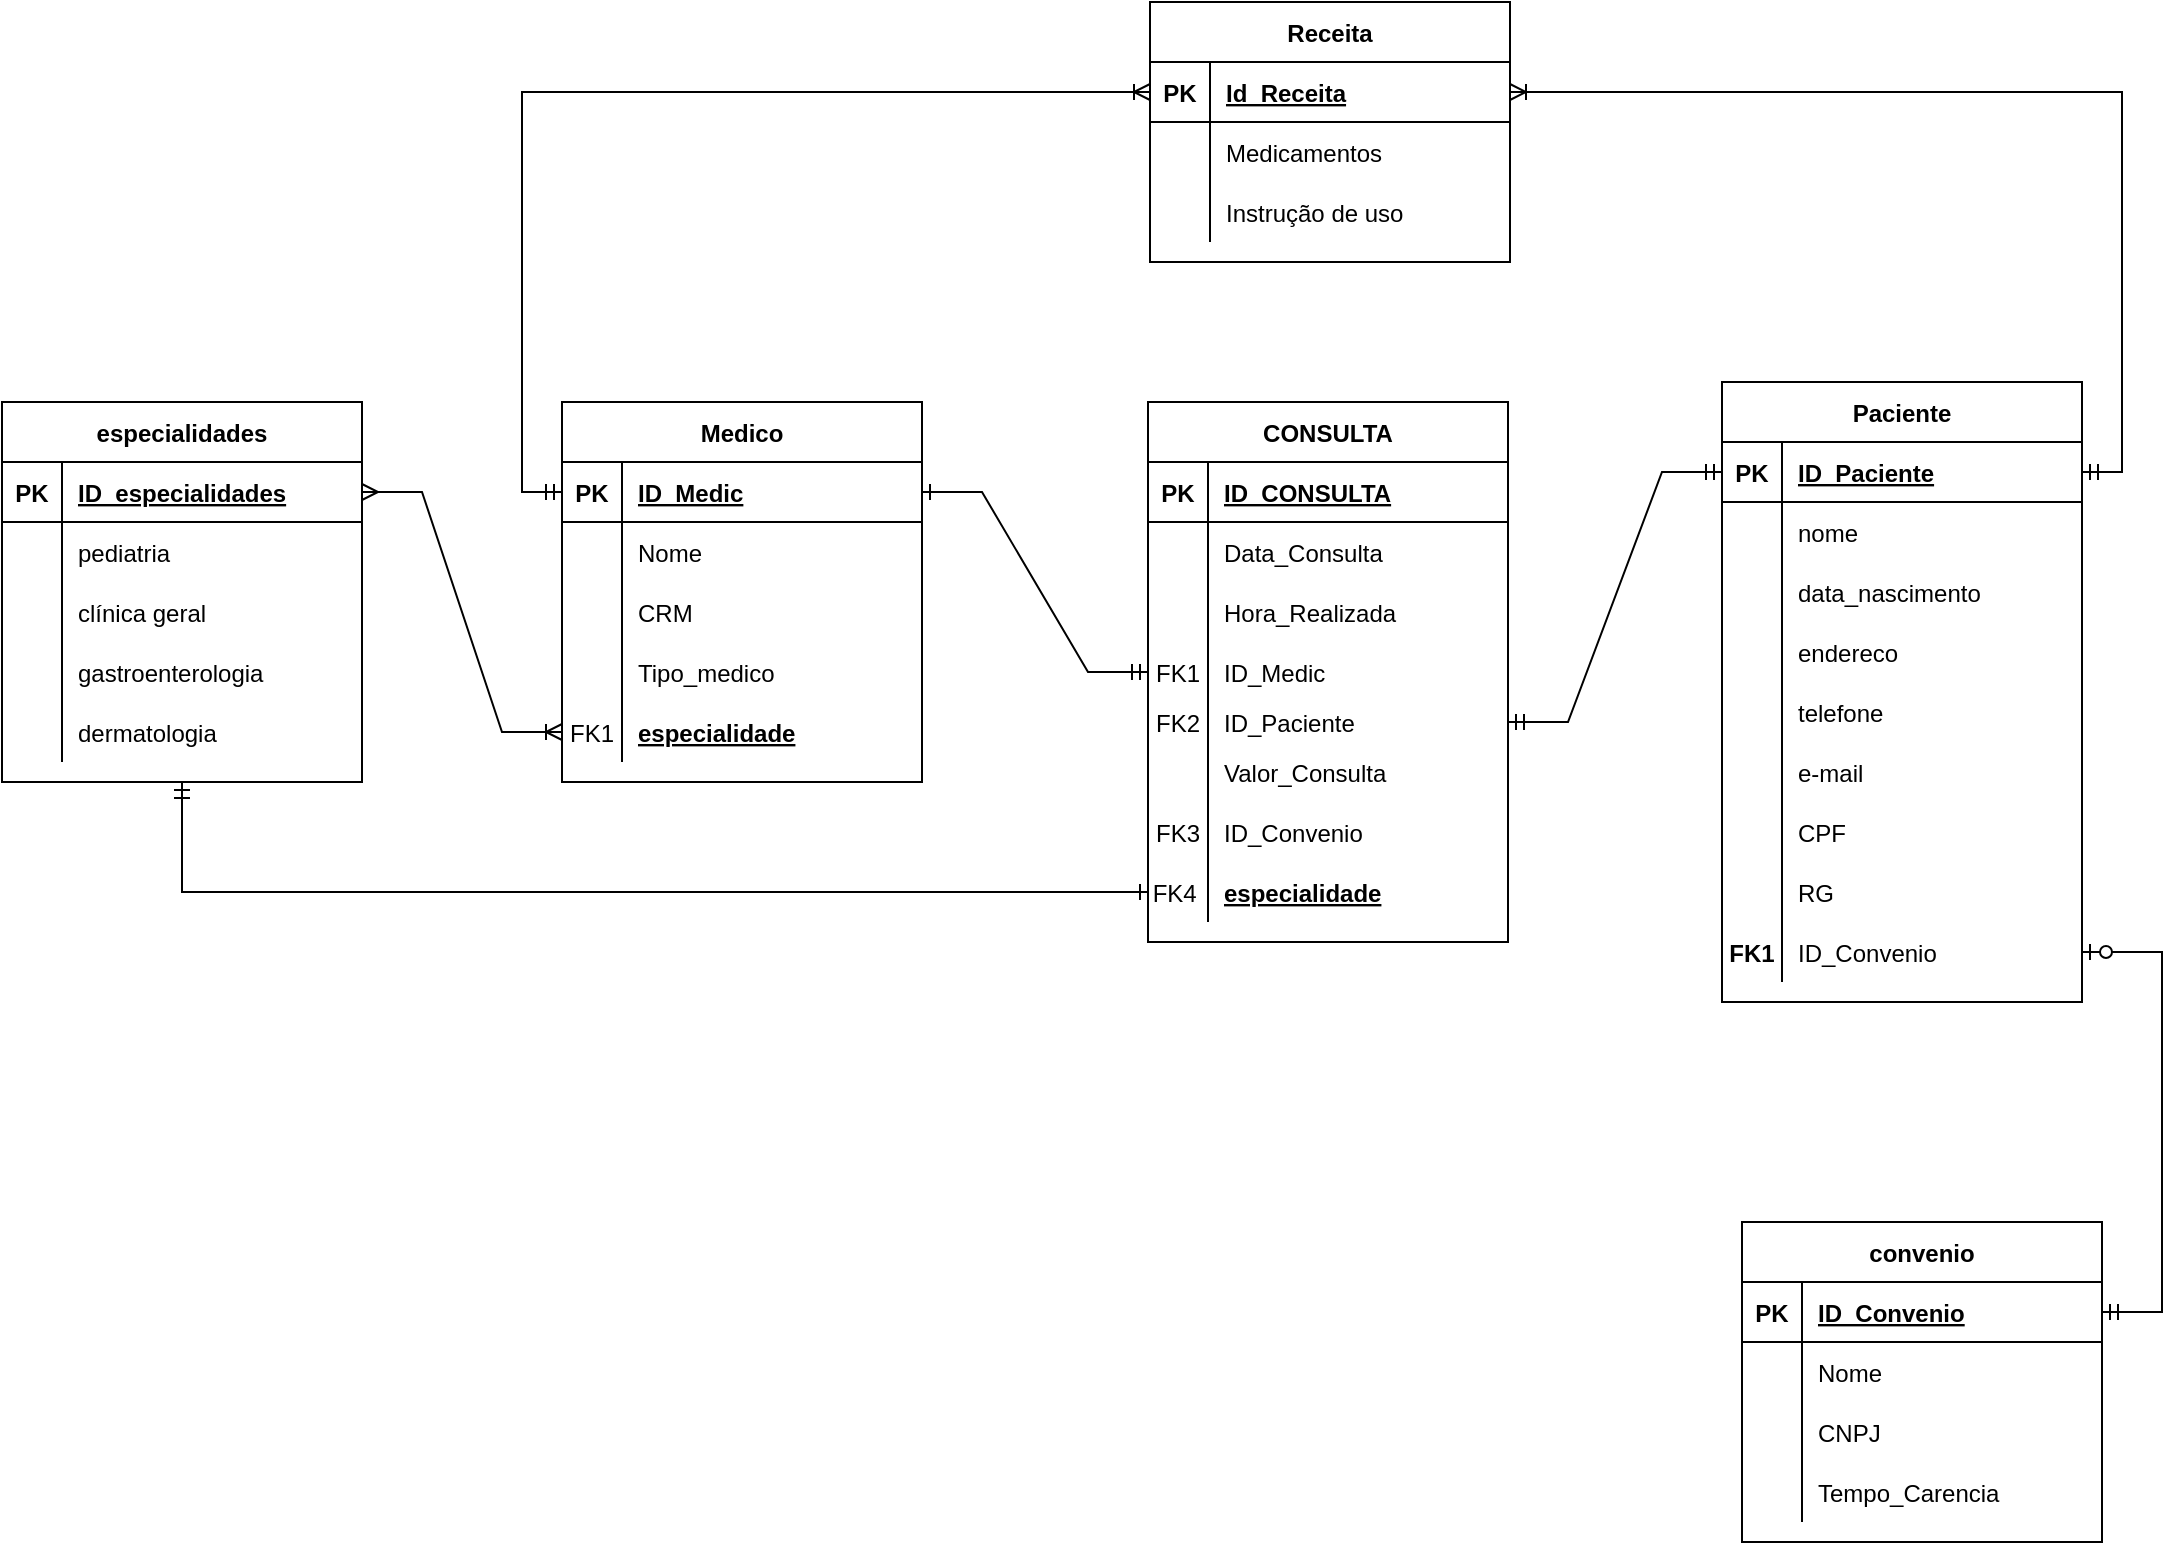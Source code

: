 <mxfile version="20.5.1" type="github">
  <diagram id="mUYQlZZNMvP-NMZtxg8_" name="Página-1">
    <mxGraphModel dx="2401" dy="2046" grid="1" gridSize="10" guides="1" tooltips="1" connect="1" arrows="1" fold="1" page="1" pageScale="1" pageWidth="827" pageHeight="1169" math="0" shadow="0">
      <root>
        <mxCell id="0" />
        <mxCell id="1" parent="0" />
        <mxCell id="eb4jmLnmEzN_KnKhr4RH-14" value="CONSULTA" style="shape=table;startSize=30;container=1;collapsible=1;childLayout=tableLayout;fixedRows=1;rowLines=0;fontStyle=1;align=center;resizeLast=1;fontColor=#000000;" parent="1" vertex="1">
          <mxGeometry x="323" y="-120" width="180" height="270" as="geometry" />
        </mxCell>
        <mxCell id="eb4jmLnmEzN_KnKhr4RH-15" value="" style="shape=tableRow;horizontal=0;startSize=0;swimlaneHead=0;swimlaneBody=0;fillColor=none;collapsible=0;dropTarget=0;points=[[0,0.5],[1,0.5]];portConstraint=eastwest;top=0;left=0;right=0;bottom=1;" parent="eb4jmLnmEzN_KnKhr4RH-14" vertex="1">
          <mxGeometry y="30" width="180" height="30" as="geometry" />
        </mxCell>
        <mxCell id="eb4jmLnmEzN_KnKhr4RH-16" value="PK" style="shape=partialRectangle;connectable=0;fillColor=none;top=0;left=0;bottom=0;right=0;fontStyle=1;overflow=hidden;" parent="eb4jmLnmEzN_KnKhr4RH-15" vertex="1">
          <mxGeometry width="30" height="30" as="geometry">
            <mxRectangle width="30" height="30" as="alternateBounds" />
          </mxGeometry>
        </mxCell>
        <mxCell id="eb4jmLnmEzN_KnKhr4RH-17" value="ID_CONSULTA" style="shape=partialRectangle;connectable=0;fillColor=none;top=0;left=0;bottom=0;right=0;align=left;spacingLeft=6;fontStyle=5;overflow=hidden;" parent="eb4jmLnmEzN_KnKhr4RH-15" vertex="1">
          <mxGeometry x="30" width="150" height="30" as="geometry">
            <mxRectangle width="150" height="30" as="alternateBounds" />
          </mxGeometry>
        </mxCell>
        <mxCell id="eb4jmLnmEzN_KnKhr4RH-18" value="" style="shape=tableRow;horizontal=0;startSize=0;swimlaneHead=0;swimlaneBody=0;fillColor=none;collapsible=0;dropTarget=0;points=[[0,0.5],[1,0.5]];portConstraint=eastwest;top=0;left=0;right=0;bottom=0;" parent="eb4jmLnmEzN_KnKhr4RH-14" vertex="1">
          <mxGeometry y="60" width="180" height="30" as="geometry" />
        </mxCell>
        <mxCell id="eb4jmLnmEzN_KnKhr4RH-19" value="" style="shape=partialRectangle;connectable=0;fillColor=none;top=0;left=0;bottom=0;right=0;editable=1;overflow=hidden;" parent="eb4jmLnmEzN_KnKhr4RH-18" vertex="1">
          <mxGeometry width="30" height="30" as="geometry">
            <mxRectangle width="30" height="30" as="alternateBounds" />
          </mxGeometry>
        </mxCell>
        <mxCell id="eb4jmLnmEzN_KnKhr4RH-20" value="Data_Consulta" style="shape=partialRectangle;connectable=0;fillColor=none;top=0;left=0;bottom=0;right=0;align=left;spacingLeft=6;overflow=hidden;" parent="eb4jmLnmEzN_KnKhr4RH-18" vertex="1">
          <mxGeometry x="30" width="150" height="30" as="geometry">
            <mxRectangle width="150" height="30" as="alternateBounds" />
          </mxGeometry>
        </mxCell>
        <mxCell id="eb4jmLnmEzN_KnKhr4RH-21" value="" style="shape=tableRow;horizontal=0;startSize=0;swimlaneHead=0;swimlaneBody=0;fillColor=none;collapsible=0;dropTarget=0;points=[[0,0.5],[1,0.5]];portConstraint=eastwest;top=0;left=0;right=0;bottom=0;" parent="eb4jmLnmEzN_KnKhr4RH-14" vertex="1">
          <mxGeometry y="90" width="180" height="30" as="geometry" />
        </mxCell>
        <mxCell id="eb4jmLnmEzN_KnKhr4RH-22" value="" style="shape=partialRectangle;connectable=0;fillColor=none;top=0;left=0;bottom=0;right=0;editable=1;overflow=hidden;" parent="eb4jmLnmEzN_KnKhr4RH-21" vertex="1">
          <mxGeometry width="30" height="30" as="geometry">
            <mxRectangle width="30" height="30" as="alternateBounds" />
          </mxGeometry>
        </mxCell>
        <mxCell id="eb4jmLnmEzN_KnKhr4RH-23" value="Hora_Realizada" style="shape=partialRectangle;connectable=0;fillColor=none;top=0;left=0;bottom=0;right=0;align=left;spacingLeft=6;overflow=hidden;" parent="eb4jmLnmEzN_KnKhr4RH-21" vertex="1">
          <mxGeometry x="30" width="150" height="30" as="geometry">
            <mxRectangle width="150" height="30" as="alternateBounds" />
          </mxGeometry>
        </mxCell>
        <mxCell id="eb4jmLnmEzN_KnKhr4RH-24" value="" style="shape=tableRow;horizontal=0;startSize=0;swimlaneHead=0;swimlaneBody=0;fillColor=none;collapsible=0;dropTarget=0;points=[[0,0.5],[1,0.5]];portConstraint=eastwest;top=0;left=0;right=0;bottom=0;" parent="eb4jmLnmEzN_KnKhr4RH-14" vertex="1">
          <mxGeometry y="120" width="180" height="30" as="geometry" />
        </mxCell>
        <mxCell id="eb4jmLnmEzN_KnKhr4RH-25" value="FK1" style="shape=partialRectangle;connectable=0;fillColor=none;top=0;left=0;bottom=0;right=0;editable=1;overflow=hidden;" parent="eb4jmLnmEzN_KnKhr4RH-24" vertex="1">
          <mxGeometry width="30" height="30" as="geometry">
            <mxRectangle width="30" height="30" as="alternateBounds" />
          </mxGeometry>
        </mxCell>
        <mxCell id="eb4jmLnmEzN_KnKhr4RH-26" value="ID_Medic" style="shape=partialRectangle;connectable=0;fillColor=none;top=0;left=0;bottom=0;right=0;align=left;spacingLeft=6;overflow=hidden;" parent="eb4jmLnmEzN_KnKhr4RH-24" vertex="1">
          <mxGeometry x="30" width="150" height="30" as="geometry">
            <mxRectangle width="150" height="30" as="alternateBounds" />
          </mxGeometry>
        </mxCell>
        <mxCell id="eb4jmLnmEzN_KnKhr4RH-28" value="" style="shape=tableRow;horizontal=0;startSize=0;swimlaneHead=0;swimlaneBody=0;fillColor=none;collapsible=0;dropTarget=0;points=[[0,0.5],[1,0.5]];portConstraint=eastwest;top=0;left=0;right=0;bottom=0;fontColor=#000000;" parent="eb4jmLnmEzN_KnKhr4RH-14" vertex="1">
          <mxGeometry y="150" width="180" height="20" as="geometry" />
        </mxCell>
        <mxCell id="eb4jmLnmEzN_KnKhr4RH-29" value="FK2" style="shape=partialRectangle;connectable=0;fillColor=none;top=0;left=0;bottom=0;right=0;editable=1;overflow=hidden;fontColor=#000000;" parent="eb4jmLnmEzN_KnKhr4RH-28" vertex="1">
          <mxGeometry width="30" height="20" as="geometry">
            <mxRectangle width="30" height="20" as="alternateBounds" />
          </mxGeometry>
        </mxCell>
        <mxCell id="eb4jmLnmEzN_KnKhr4RH-30" value="ID_Paciente" style="shape=partialRectangle;connectable=0;fillColor=none;top=0;left=0;bottom=0;right=0;align=left;spacingLeft=6;overflow=hidden;fontColor=#000000;" parent="eb4jmLnmEzN_KnKhr4RH-28" vertex="1">
          <mxGeometry x="30" width="150" height="20" as="geometry">
            <mxRectangle width="150" height="20" as="alternateBounds" />
          </mxGeometry>
        </mxCell>
        <mxCell id="eb4jmLnmEzN_KnKhr4RH-32" value="" style="shape=tableRow;horizontal=0;startSize=0;swimlaneHead=0;swimlaneBody=0;fillColor=none;collapsible=0;dropTarget=0;points=[[0,0.5],[1,0.5]];portConstraint=eastwest;top=0;left=0;right=0;bottom=0;fontColor=#000000;" parent="eb4jmLnmEzN_KnKhr4RH-14" vertex="1">
          <mxGeometry y="170" width="180" height="30" as="geometry" />
        </mxCell>
        <mxCell id="eb4jmLnmEzN_KnKhr4RH-33" value="" style="shape=partialRectangle;connectable=0;fillColor=none;top=0;left=0;bottom=0;right=0;editable=1;overflow=hidden;fontColor=#000000;" parent="eb4jmLnmEzN_KnKhr4RH-32" vertex="1">
          <mxGeometry width="30" height="30" as="geometry">
            <mxRectangle width="30" height="30" as="alternateBounds" />
          </mxGeometry>
        </mxCell>
        <mxCell id="eb4jmLnmEzN_KnKhr4RH-34" value="Valor_Consulta" style="shape=partialRectangle;connectable=0;fillColor=none;top=0;left=0;bottom=0;right=0;align=left;spacingLeft=6;overflow=hidden;fontColor=#000000;" parent="eb4jmLnmEzN_KnKhr4RH-32" vertex="1">
          <mxGeometry x="30" width="150" height="30" as="geometry">
            <mxRectangle width="150" height="30" as="alternateBounds" />
          </mxGeometry>
        </mxCell>
        <mxCell id="eb4jmLnmEzN_KnKhr4RH-36" value="" style="shape=tableRow;horizontal=0;startSize=0;swimlaneHead=0;swimlaneBody=0;fillColor=none;collapsible=0;dropTarget=0;points=[[0,0.5],[1,0.5]];portConstraint=eastwest;top=0;left=0;right=0;bottom=0;fontColor=#000000;" parent="eb4jmLnmEzN_KnKhr4RH-14" vertex="1">
          <mxGeometry y="200" width="180" height="30" as="geometry" />
        </mxCell>
        <mxCell id="eb4jmLnmEzN_KnKhr4RH-37" value="FK3" style="shape=partialRectangle;connectable=0;fillColor=none;top=0;left=0;bottom=0;right=0;editable=1;overflow=hidden;fontColor=#000000;" parent="eb4jmLnmEzN_KnKhr4RH-36" vertex="1">
          <mxGeometry width="30" height="30" as="geometry">
            <mxRectangle width="30" height="30" as="alternateBounds" />
          </mxGeometry>
        </mxCell>
        <mxCell id="eb4jmLnmEzN_KnKhr4RH-38" value="ID_Convenio" style="shape=partialRectangle;connectable=0;fillColor=none;top=0;left=0;bottom=0;right=0;align=left;spacingLeft=6;overflow=hidden;fontColor=#000000;" parent="eb4jmLnmEzN_KnKhr4RH-36" vertex="1">
          <mxGeometry x="30" width="150" height="30" as="geometry">
            <mxRectangle width="150" height="30" as="alternateBounds" />
          </mxGeometry>
        </mxCell>
        <mxCell id="eb4jmLnmEzN_KnKhr4RH-40" value="" style="shape=tableRow;horizontal=0;startSize=0;swimlaneHead=0;swimlaneBody=0;fillColor=none;collapsible=0;dropTarget=0;points=[[0,0.5],[1,0.5]];portConstraint=eastwest;top=0;left=0;right=0;bottom=0;fontColor=#000000;" parent="eb4jmLnmEzN_KnKhr4RH-14" vertex="1">
          <mxGeometry y="230" width="180" height="30" as="geometry" />
        </mxCell>
        <mxCell id="eb4jmLnmEzN_KnKhr4RH-41" value="FK4 " style="shape=partialRectangle;connectable=0;fillColor=none;top=0;left=0;bottom=0;right=0;editable=1;overflow=hidden;fontColor=#000000;" parent="eb4jmLnmEzN_KnKhr4RH-40" vertex="1">
          <mxGeometry width="30" height="30" as="geometry">
            <mxRectangle width="30" height="30" as="alternateBounds" />
          </mxGeometry>
        </mxCell>
        <mxCell id="eb4jmLnmEzN_KnKhr4RH-42" value="especialidade" style="shape=partialRectangle;connectable=0;fillColor=none;top=0;left=0;bottom=0;right=0;align=left;spacingLeft=6;overflow=hidden;fontColor=#000000;fontStyle=5" parent="eb4jmLnmEzN_KnKhr4RH-40" vertex="1">
          <mxGeometry x="30" width="150" height="30" as="geometry">
            <mxRectangle width="150" height="30" as="alternateBounds" />
          </mxGeometry>
        </mxCell>
        <mxCell id="eb4jmLnmEzN_KnKhr4RH-43" value="Paciente" style="shape=table;startSize=30;container=1;collapsible=1;childLayout=tableLayout;fixedRows=1;rowLines=0;fontStyle=1;align=center;resizeLast=1;fontColor=#000000;" parent="1" vertex="1">
          <mxGeometry x="610" y="-130" width="180" height="310" as="geometry" />
        </mxCell>
        <mxCell id="eb4jmLnmEzN_KnKhr4RH-44" value="" style="shape=tableRow;horizontal=0;startSize=0;swimlaneHead=0;swimlaneBody=0;fillColor=none;collapsible=0;dropTarget=0;points=[[0,0.5],[1,0.5]];portConstraint=eastwest;top=0;left=0;right=0;bottom=1;fontColor=#000000;" parent="eb4jmLnmEzN_KnKhr4RH-43" vertex="1">
          <mxGeometry y="30" width="180" height="30" as="geometry" />
        </mxCell>
        <mxCell id="eb4jmLnmEzN_KnKhr4RH-45" value="PK" style="shape=partialRectangle;connectable=0;fillColor=none;top=0;left=0;bottom=0;right=0;fontStyle=1;overflow=hidden;fontColor=#000000;" parent="eb4jmLnmEzN_KnKhr4RH-44" vertex="1">
          <mxGeometry width="30" height="30" as="geometry">
            <mxRectangle width="30" height="30" as="alternateBounds" />
          </mxGeometry>
        </mxCell>
        <mxCell id="eb4jmLnmEzN_KnKhr4RH-46" value="ID_Paciente" style="shape=partialRectangle;connectable=0;fillColor=none;top=0;left=0;bottom=0;right=0;align=left;spacingLeft=6;fontStyle=5;overflow=hidden;fontColor=#000000;" parent="eb4jmLnmEzN_KnKhr4RH-44" vertex="1">
          <mxGeometry x="30" width="150" height="30" as="geometry">
            <mxRectangle width="150" height="30" as="alternateBounds" />
          </mxGeometry>
        </mxCell>
        <mxCell id="eb4jmLnmEzN_KnKhr4RH-47" value="" style="shape=tableRow;horizontal=0;startSize=0;swimlaneHead=0;swimlaneBody=0;fillColor=none;collapsible=0;dropTarget=0;points=[[0,0.5],[1,0.5]];portConstraint=eastwest;top=0;left=0;right=0;bottom=0;fontColor=#000000;" parent="eb4jmLnmEzN_KnKhr4RH-43" vertex="1">
          <mxGeometry y="60" width="180" height="30" as="geometry" />
        </mxCell>
        <mxCell id="eb4jmLnmEzN_KnKhr4RH-48" value="" style="shape=partialRectangle;connectable=0;fillColor=none;top=0;left=0;bottom=0;right=0;editable=1;overflow=hidden;fontColor=#000000;" parent="eb4jmLnmEzN_KnKhr4RH-47" vertex="1">
          <mxGeometry width="30" height="30" as="geometry">
            <mxRectangle width="30" height="30" as="alternateBounds" />
          </mxGeometry>
        </mxCell>
        <mxCell id="eb4jmLnmEzN_KnKhr4RH-49" value="nome" style="shape=partialRectangle;connectable=0;fillColor=none;top=0;left=0;bottom=0;right=0;align=left;spacingLeft=6;overflow=hidden;fontColor=#000000;" parent="eb4jmLnmEzN_KnKhr4RH-47" vertex="1">
          <mxGeometry x="30" width="150" height="30" as="geometry">
            <mxRectangle width="150" height="30" as="alternateBounds" />
          </mxGeometry>
        </mxCell>
        <mxCell id="eb4jmLnmEzN_KnKhr4RH-50" value="" style="shape=tableRow;horizontal=0;startSize=0;swimlaneHead=0;swimlaneBody=0;fillColor=none;collapsible=0;dropTarget=0;points=[[0,0.5],[1,0.5]];portConstraint=eastwest;top=0;left=0;right=0;bottom=0;fontColor=#000000;" parent="eb4jmLnmEzN_KnKhr4RH-43" vertex="1">
          <mxGeometry y="90" width="180" height="30" as="geometry" />
        </mxCell>
        <mxCell id="eb4jmLnmEzN_KnKhr4RH-51" value="" style="shape=partialRectangle;connectable=0;fillColor=none;top=0;left=0;bottom=0;right=0;editable=1;overflow=hidden;fontColor=#000000;" parent="eb4jmLnmEzN_KnKhr4RH-50" vertex="1">
          <mxGeometry width="30" height="30" as="geometry">
            <mxRectangle width="30" height="30" as="alternateBounds" />
          </mxGeometry>
        </mxCell>
        <mxCell id="eb4jmLnmEzN_KnKhr4RH-52" value="data_nascimento" style="shape=partialRectangle;connectable=0;fillColor=none;top=0;left=0;bottom=0;right=0;align=left;spacingLeft=6;overflow=hidden;fontColor=#000000;" parent="eb4jmLnmEzN_KnKhr4RH-50" vertex="1">
          <mxGeometry x="30" width="150" height="30" as="geometry">
            <mxRectangle width="150" height="30" as="alternateBounds" />
          </mxGeometry>
        </mxCell>
        <mxCell id="eb4jmLnmEzN_KnKhr4RH-53" value="" style="shape=tableRow;horizontal=0;startSize=0;swimlaneHead=0;swimlaneBody=0;fillColor=none;collapsible=0;dropTarget=0;points=[[0,0.5],[1,0.5]];portConstraint=eastwest;top=0;left=0;right=0;bottom=0;fontColor=#000000;" parent="eb4jmLnmEzN_KnKhr4RH-43" vertex="1">
          <mxGeometry y="120" width="180" height="30" as="geometry" />
        </mxCell>
        <mxCell id="eb4jmLnmEzN_KnKhr4RH-54" value="" style="shape=partialRectangle;connectable=0;fillColor=none;top=0;left=0;bottom=0;right=0;editable=1;overflow=hidden;fontColor=#000000;" parent="eb4jmLnmEzN_KnKhr4RH-53" vertex="1">
          <mxGeometry width="30" height="30" as="geometry">
            <mxRectangle width="30" height="30" as="alternateBounds" />
          </mxGeometry>
        </mxCell>
        <mxCell id="eb4jmLnmEzN_KnKhr4RH-55" value="endereco" style="shape=partialRectangle;connectable=0;fillColor=none;top=0;left=0;bottom=0;right=0;align=left;spacingLeft=6;overflow=hidden;fontColor=#000000;" parent="eb4jmLnmEzN_KnKhr4RH-53" vertex="1">
          <mxGeometry x="30" width="150" height="30" as="geometry">
            <mxRectangle width="150" height="30" as="alternateBounds" />
          </mxGeometry>
        </mxCell>
        <mxCell id="eb4jmLnmEzN_KnKhr4RH-57" value="" style="shape=tableRow;horizontal=0;startSize=0;swimlaneHead=0;swimlaneBody=0;fillColor=none;collapsible=0;dropTarget=0;points=[[0,0.5],[1,0.5]];portConstraint=eastwest;top=0;left=0;right=0;bottom=0;fontColor=#000000;" parent="eb4jmLnmEzN_KnKhr4RH-43" vertex="1">
          <mxGeometry y="150" width="180" height="30" as="geometry" />
        </mxCell>
        <mxCell id="eb4jmLnmEzN_KnKhr4RH-58" value="" style="shape=partialRectangle;connectable=0;fillColor=none;top=0;left=0;bottom=0;right=0;editable=1;overflow=hidden;fontColor=#000000;" parent="eb4jmLnmEzN_KnKhr4RH-57" vertex="1">
          <mxGeometry width="30" height="30" as="geometry">
            <mxRectangle width="30" height="30" as="alternateBounds" />
          </mxGeometry>
        </mxCell>
        <mxCell id="eb4jmLnmEzN_KnKhr4RH-59" value="telefone" style="shape=partialRectangle;connectable=0;fillColor=none;top=0;left=0;bottom=0;right=0;align=left;spacingLeft=6;overflow=hidden;fontColor=#000000;" parent="eb4jmLnmEzN_KnKhr4RH-57" vertex="1">
          <mxGeometry x="30" width="150" height="30" as="geometry">
            <mxRectangle width="150" height="30" as="alternateBounds" />
          </mxGeometry>
        </mxCell>
        <mxCell id="eb4jmLnmEzN_KnKhr4RH-62" value="" style="shape=tableRow;horizontal=0;startSize=0;swimlaneHead=0;swimlaneBody=0;fillColor=none;collapsible=0;dropTarget=0;points=[[0,0.5],[1,0.5]];portConstraint=eastwest;top=0;left=0;right=0;bottom=0;fontColor=#000000;" parent="eb4jmLnmEzN_KnKhr4RH-43" vertex="1">
          <mxGeometry y="180" width="180" height="30" as="geometry" />
        </mxCell>
        <mxCell id="eb4jmLnmEzN_KnKhr4RH-63" value="" style="shape=partialRectangle;connectable=0;fillColor=none;top=0;left=0;bottom=0;right=0;editable=1;overflow=hidden;fontColor=#000000;" parent="eb4jmLnmEzN_KnKhr4RH-62" vertex="1">
          <mxGeometry width="30" height="30" as="geometry">
            <mxRectangle width="30" height="30" as="alternateBounds" />
          </mxGeometry>
        </mxCell>
        <mxCell id="eb4jmLnmEzN_KnKhr4RH-64" value="e-mail" style="shape=partialRectangle;connectable=0;fillColor=none;top=0;left=0;bottom=0;right=0;align=left;spacingLeft=6;overflow=hidden;fontColor=#000000;" parent="eb4jmLnmEzN_KnKhr4RH-62" vertex="1">
          <mxGeometry x="30" width="150" height="30" as="geometry">
            <mxRectangle width="150" height="30" as="alternateBounds" />
          </mxGeometry>
        </mxCell>
        <mxCell id="eb4jmLnmEzN_KnKhr4RH-66" value="" style="shape=tableRow;horizontal=0;startSize=0;swimlaneHead=0;swimlaneBody=0;fillColor=none;collapsible=0;dropTarget=0;points=[[0,0.5],[1,0.5]];portConstraint=eastwest;top=0;left=0;right=0;bottom=0;fontColor=#000000;" parent="eb4jmLnmEzN_KnKhr4RH-43" vertex="1">
          <mxGeometry y="210" width="180" height="30" as="geometry" />
        </mxCell>
        <mxCell id="eb4jmLnmEzN_KnKhr4RH-67" value="" style="shape=partialRectangle;connectable=0;fillColor=none;top=0;left=0;bottom=0;right=0;editable=1;overflow=hidden;fontColor=#000000;" parent="eb4jmLnmEzN_KnKhr4RH-66" vertex="1">
          <mxGeometry width="30" height="30" as="geometry">
            <mxRectangle width="30" height="30" as="alternateBounds" />
          </mxGeometry>
        </mxCell>
        <mxCell id="eb4jmLnmEzN_KnKhr4RH-68" value="CPF" style="shape=partialRectangle;connectable=0;fillColor=none;top=0;left=0;bottom=0;right=0;align=left;spacingLeft=6;overflow=hidden;fontColor=#000000;" parent="eb4jmLnmEzN_KnKhr4RH-66" vertex="1">
          <mxGeometry x="30" width="150" height="30" as="geometry">
            <mxRectangle width="150" height="30" as="alternateBounds" />
          </mxGeometry>
        </mxCell>
        <mxCell id="eb4jmLnmEzN_KnKhr4RH-70" value="" style="shape=tableRow;horizontal=0;startSize=0;swimlaneHead=0;swimlaneBody=0;fillColor=none;collapsible=0;dropTarget=0;points=[[0,0.5],[1,0.5]];portConstraint=eastwest;top=0;left=0;right=0;bottom=0;fontColor=#000000;" parent="eb4jmLnmEzN_KnKhr4RH-43" vertex="1">
          <mxGeometry y="240" width="180" height="30" as="geometry" />
        </mxCell>
        <mxCell id="eb4jmLnmEzN_KnKhr4RH-71" value="" style="shape=partialRectangle;connectable=0;fillColor=none;top=0;left=0;bottom=0;right=0;editable=1;overflow=hidden;fontColor=#000000;" parent="eb4jmLnmEzN_KnKhr4RH-70" vertex="1">
          <mxGeometry width="30" height="30" as="geometry">
            <mxRectangle width="30" height="30" as="alternateBounds" />
          </mxGeometry>
        </mxCell>
        <mxCell id="eb4jmLnmEzN_KnKhr4RH-72" value="RG" style="shape=partialRectangle;connectable=0;fillColor=none;top=0;left=0;bottom=0;right=0;align=left;spacingLeft=6;overflow=hidden;fontColor=#000000;" parent="eb4jmLnmEzN_KnKhr4RH-70" vertex="1">
          <mxGeometry x="30" width="150" height="30" as="geometry">
            <mxRectangle width="150" height="30" as="alternateBounds" />
          </mxGeometry>
        </mxCell>
        <mxCell id="eb4jmLnmEzN_KnKhr4RH-74" value="" style="shape=tableRow;horizontal=0;startSize=0;swimlaneHead=0;swimlaneBody=0;fillColor=none;collapsible=0;dropTarget=0;points=[[0,0.5],[1,0.5]];portConstraint=eastwest;top=0;left=0;right=0;bottom=0;fontColor=#000000;" parent="eb4jmLnmEzN_KnKhr4RH-43" vertex="1">
          <mxGeometry y="270" width="180" height="30" as="geometry" />
        </mxCell>
        <mxCell id="eb4jmLnmEzN_KnKhr4RH-75" value="FK1" style="shape=partialRectangle;connectable=0;fillColor=none;top=0;left=0;bottom=0;right=0;editable=1;overflow=hidden;fontColor=#000000;fontStyle=1" parent="eb4jmLnmEzN_KnKhr4RH-74" vertex="1">
          <mxGeometry width="30" height="30" as="geometry">
            <mxRectangle width="30" height="30" as="alternateBounds" />
          </mxGeometry>
        </mxCell>
        <mxCell id="eb4jmLnmEzN_KnKhr4RH-76" value="ID_Convenio" style="shape=partialRectangle;connectable=0;fillColor=none;top=0;left=0;bottom=0;right=0;align=left;spacingLeft=6;overflow=hidden;fontColor=#000000;" parent="eb4jmLnmEzN_KnKhr4RH-74" vertex="1">
          <mxGeometry x="30" width="150" height="30" as="geometry">
            <mxRectangle width="150" height="30" as="alternateBounds" />
          </mxGeometry>
        </mxCell>
        <mxCell id="eb4jmLnmEzN_KnKhr4RH-77" value="convenio" style="shape=table;startSize=30;container=1;collapsible=1;childLayout=tableLayout;fixedRows=1;rowLines=0;fontStyle=1;align=center;resizeLast=1;fontColor=#000000;" parent="1" vertex="1">
          <mxGeometry x="620" y="290" width="180" height="160" as="geometry" />
        </mxCell>
        <mxCell id="eb4jmLnmEzN_KnKhr4RH-78" value="" style="shape=tableRow;horizontal=0;startSize=0;swimlaneHead=0;swimlaneBody=0;fillColor=none;collapsible=0;dropTarget=0;points=[[0,0.5],[1,0.5]];portConstraint=eastwest;top=0;left=0;right=0;bottom=1;fontColor=#000000;" parent="eb4jmLnmEzN_KnKhr4RH-77" vertex="1">
          <mxGeometry y="30" width="180" height="30" as="geometry" />
        </mxCell>
        <mxCell id="eb4jmLnmEzN_KnKhr4RH-79" value="PK" style="shape=partialRectangle;connectable=0;fillColor=none;top=0;left=0;bottom=0;right=0;fontStyle=1;overflow=hidden;fontColor=#000000;" parent="eb4jmLnmEzN_KnKhr4RH-78" vertex="1">
          <mxGeometry width="30" height="30" as="geometry">
            <mxRectangle width="30" height="30" as="alternateBounds" />
          </mxGeometry>
        </mxCell>
        <mxCell id="eb4jmLnmEzN_KnKhr4RH-80" value="ID_Convenio" style="shape=partialRectangle;connectable=0;fillColor=none;top=0;left=0;bottom=0;right=0;align=left;spacingLeft=6;fontStyle=5;overflow=hidden;fontColor=#000000;" parent="eb4jmLnmEzN_KnKhr4RH-78" vertex="1">
          <mxGeometry x="30" width="150" height="30" as="geometry">
            <mxRectangle width="150" height="30" as="alternateBounds" />
          </mxGeometry>
        </mxCell>
        <mxCell id="eb4jmLnmEzN_KnKhr4RH-81" value="" style="shape=tableRow;horizontal=0;startSize=0;swimlaneHead=0;swimlaneBody=0;fillColor=none;collapsible=0;dropTarget=0;points=[[0,0.5],[1,0.5]];portConstraint=eastwest;top=0;left=0;right=0;bottom=0;fontColor=#000000;" parent="eb4jmLnmEzN_KnKhr4RH-77" vertex="1">
          <mxGeometry y="60" width="180" height="30" as="geometry" />
        </mxCell>
        <mxCell id="eb4jmLnmEzN_KnKhr4RH-82" value="" style="shape=partialRectangle;connectable=0;fillColor=none;top=0;left=0;bottom=0;right=0;editable=1;overflow=hidden;fontColor=#000000;" parent="eb4jmLnmEzN_KnKhr4RH-81" vertex="1">
          <mxGeometry width="30" height="30" as="geometry">
            <mxRectangle width="30" height="30" as="alternateBounds" />
          </mxGeometry>
        </mxCell>
        <mxCell id="eb4jmLnmEzN_KnKhr4RH-83" value="Nome" style="shape=partialRectangle;connectable=0;fillColor=none;top=0;left=0;bottom=0;right=0;align=left;spacingLeft=6;overflow=hidden;fontColor=#000000;" parent="eb4jmLnmEzN_KnKhr4RH-81" vertex="1">
          <mxGeometry x="30" width="150" height="30" as="geometry">
            <mxRectangle width="150" height="30" as="alternateBounds" />
          </mxGeometry>
        </mxCell>
        <mxCell id="eb4jmLnmEzN_KnKhr4RH-84" value="" style="shape=tableRow;horizontal=0;startSize=0;swimlaneHead=0;swimlaneBody=0;fillColor=none;collapsible=0;dropTarget=0;points=[[0,0.5],[1,0.5]];portConstraint=eastwest;top=0;left=0;right=0;bottom=0;fontColor=#000000;" parent="eb4jmLnmEzN_KnKhr4RH-77" vertex="1">
          <mxGeometry y="90" width="180" height="30" as="geometry" />
        </mxCell>
        <mxCell id="eb4jmLnmEzN_KnKhr4RH-85" value="" style="shape=partialRectangle;connectable=0;fillColor=none;top=0;left=0;bottom=0;right=0;editable=1;overflow=hidden;fontColor=#000000;" parent="eb4jmLnmEzN_KnKhr4RH-84" vertex="1">
          <mxGeometry width="30" height="30" as="geometry">
            <mxRectangle width="30" height="30" as="alternateBounds" />
          </mxGeometry>
        </mxCell>
        <mxCell id="eb4jmLnmEzN_KnKhr4RH-86" value="CNPJ" style="shape=partialRectangle;connectable=0;fillColor=none;top=0;left=0;bottom=0;right=0;align=left;spacingLeft=6;overflow=hidden;fontColor=#000000;" parent="eb4jmLnmEzN_KnKhr4RH-84" vertex="1">
          <mxGeometry x="30" width="150" height="30" as="geometry">
            <mxRectangle width="150" height="30" as="alternateBounds" />
          </mxGeometry>
        </mxCell>
        <mxCell id="eb4jmLnmEzN_KnKhr4RH-87" value="" style="shape=tableRow;horizontal=0;startSize=0;swimlaneHead=0;swimlaneBody=0;fillColor=none;collapsible=0;dropTarget=0;points=[[0,0.5],[1,0.5]];portConstraint=eastwest;top=0;left=0;right=0;bottom=0;fontColor=#000000;" parent="eb4jmLnmEzN_KnKhr4RH-77" vertex="1">
          <mxGeometry y="120" width="180" height="30" as="geometry" />
        </mxCell>
        <mxCell id="eb4jmLnmEzN_KnKhr4RH-88" value="" style="shape=partialRectangle;connectable=0;fillColor=none;top=0;left=0;bottom=0;right=0;editable=1;overflow=hidden;fontColor=#000000;" parent="eb4jmLnmEzN_KnKhr4RH-87" vertex="1">
          <mxGeometry width="30" height="30" as="geometry">
            <mxRectangle width="30" height="30" as="alternateBounds" />
          </mxGeometry>
        </mxCell>
        <mxCell id="eb4jmLnmEzN_KnKhr4RH-89" value="Tempo_Carencia" style="shape=partialRectangle;connectable=0;fillColor=none;top=0;left=0;bottom=0;right=0;align=left;spacingLeft=6;overflow=hidden;fontColor=#000000;" parent="eb4jmLnmEzN_KnKhr4RH-87" vertex="1">
          <mxGeometry x="30" width="150" height="30" as="geometry">
            <mxRectangle width="150" height="30" as="alternateBounds" />
          </mxGeometry>
        </mxCell>
        <mxCell id="eb4jmLnmEzN_KnKhr4RH-94" value="Medico" style="shape=table;startSize=30;container=1;collapsible=1;childLayout=tableLayout;fixedRows=1;rowLines=0;fontStyle=1;align=center;resizeLast=1;fontColor=#000000;" parent="1" vertex="1">
          <mxGeometry x="30" y="-120" width="180" height="190" as="geometry" />
        </mxCell>
        <mxCell id="eb4jmLnmEzN_KnKhr4RH-95" value="" style="shape=tableRow;horizontal=0;startSize=0;swimlaneHead=0;swimlaneBody=0;fillColor=none;collapsible=0;dropTarget=0;points=[[0,0.5],[1,0.5]];portConstraint=eastwest;top=0;left=0;right=0;bottom=1;fontColor=#000000;" parent="eb4jmLnmEzN_KnKhr4RH-94" vertex="1">
          <mxGeometry y="30" width="180" height="30" as="geometry" />
        </mxCell>
        <mxCell id="eb4jmLnmEzN_KnKhr4RH-96" value="PK" style="shape=partialRectangle;connectable=0;fillColor=none;top=0;left=0;bottom=0;right=0;fontStyle=1;overflow=hidden;fontColor=#000000;" parent="eb4jmLnmEzN_KnKhr4RH-95" vertex="1">
          <mxGeometry width="30" height="30" as="geometry">
            <mxRectangle width="30" height="30" as="alternateBounds" />
          </mxGeometry>
        </mxCell>
        <mxCell id="eb4jmLnmEzN_KnKhr4RH-97" value="ID_Medic" style="shape=partialRectangle;connectable=0;fillColor=none;top=0;left=0;bottom=0;right=0;align=left;spacingLeft=6;fontStyle=5;overflow=hidden;fontColor=#000000;" parent="eb4jmLnmEzN_KnKhr4RH-95" vertex="1">
          <mxGeometry x="30" width="150" height="30" as="geometry">
            <mxRectangle width="150" height="30" as="alternateBounds" />
          </mxGeometry>
        </mxCell>
        <mxCell id="eb4jmLnmEzN_KnKhr4RH-98" value="" style="shape=tableRow;horizontal=0;startSize=0;swimlaneHead=0;swimlaneBody=0;fillColor=none;collapsible=0;dropTarget=0;points=[[0,0.5],[1,0.5]];portConstraint=eastwest;top=0;left=0;right=0;bottom=0;fontColor=#000000;" parent="eb4jmLnmEzN_KnKhr4RH-94" vertex="1">
          <mxGeometry y="60" width="180" height="30" as="geometry" />
        </mxCell>
        <mxCell id="eb4jmLnmEzN_KnKhr4RH-99" value="" style="shape=partialRectangle;connectable=0;fillColor=none;top=0;left=0;bottom=0;right=0;editable=1;overflow=hidden;fontColor=#000000;" parent="eb4jmLnmEzN_KnKhr4RH-98" vertex="1">
          <mxGeometry width="30" height="30" as="geometry">
            <mxRectangle width="30" height="30" as="alternateBounds" />
          </mxGeometry>
        </mxCell>
        <mxCell id="eb4jmLnmEzN_KnKhr4RH-100" value="Nome " style="shape=partialRectangle;connectable=0;fillColor=none;top=0;left=0;bottom=0;right=0;align=left;spacingLeft=6;overflow=hidden;fontColor=#000000;" parent="eb4jmLnmEzN_KnKhr4RH-98" vertex="1">
          <mxGeometry x="30" width="150" height="30" as="geometry">
            <mxRectangle width="150" height="30" as="alternateBounds" />
          </mxGeometry>
        </mxCell>
        <mxCell id="eb4jmLnmEzN_KnKhr4RH-104" value="" style="shape=tableRow;horizontal=0;startSize=0;swimlaneHead=0;swimlaneBody=0;fillColor=none;collapsible=0;dropTarget=0;points=[[0,0.5],[1,0.5]];portConstraint=eastwest;top=0;left=0;right=0;bottom=0;fontColor=#000000;" parent="eb4jmLnmEzN_KnKhr4RH-94" vertex="1">
          <mxGeometry y="90" width="180" height="30" as="geometry" />
        </mxCell>
        <mxCell id="eb4jmLnmEzN_KnKhr4RH-105" value="" style="shape=partialRectangle;connectable=0;fillColor=none;top=0;left=0;bottom=0;right=0;editable=1;overflow=hidden;fontColor=#000000;" parent="eb4jmLnmEzN_KnKhr4RH-104" vertex="1">
          <mxGeometry width="30" height="30" as="geometry">
            <mxRectangle width="30" height="30" as="alternateBounds" />
          </mxGeometry>
        </mxCell>
        <mxCell id="eb4jmLnmEzN_KnKhr4RH-106" value="CRM" style="shape=partialRectangle;connectable=0;fillColor=none;top=0;left=0;bottom=0;right=0;align=left;spacingLeft=6;overflow=hidden;fontColor=#000000;" parent="eb4jmLnmEzN_KnKhr4RH-104" vertex="1">
          <mxGeometry x="30" width="150" height="30" as="geometry">
            <mxRectangle width="150" height="30" as="alternateBounds" />
          </mxGeometry>
        </mxCell>
        <mxCell id="eb4jmLnmEzN_KnKhr4RH-108" value="" style="shape=tableRow;horizontal=0;startSize=0;swimlaneHead=0;swimlaneBody=0;fillColor=none;collapsible=0;dropTarget=0;points=[[0,0.5],[1,0.5]];portConstraint=eastwest;top=0;left=0;right=0;bottom=0;fontColor=#000000;" parent="eb4jmLnmEzN_KnKhr4RH-94" vertex="1">
          <mxGeometry y="120" width="180" height="30" as="geometry" />
        </mxCell>
        <mxCell id="eb4jmLnmEzN_KnKhr4RH-109" value="" style="shape=partialRectangle;connectable=0;fillColor=none;top=0;left=0;bottom=0;right=0;editable=1;overflow=hidden;fontColor=#000000;" parent="eb4jmLnmEzN_KnKhr4RH-108" vertex="1">
          <mxGeometry width="30" height="30" as="geometry">
            <mxRectangle width="30" height="30" as="alternateBounds" />
          </mxGeometry>
        </mxCell>
        <mxCell id="eb4jmLnmEzN_KnKhr4RH-110" value="Tipo_medico" style="shape=partialRectangle;connectable=0;fillColor=none;top=0;left=0;bottom=0;right=0;align=left;spacingLeft=6;overflow=hidden;fontColor=#000000;" parent="eb4jmLnmEzN_KnKhr4RH-108" vertex="1">
          <mxGeometry x="30" width="150" height="30" as="geometry">
            <mxRectangle width="150" height="30" as="alternateBounds" />
          </mxGeometry>
        </mxCell>
        <mxCell id="eb4jmLnmEzN_KnKhr4RH-101" value="" style="shape=tableRow;horizontal=0;startSize=0;swimlaneHead=0;swimlaneBody=0;fillColor=none;collapsible=0;dropTarget=0;points=[[0,0.5],[1,0.5]];portConstraint=eastwest;top=0;left=0;right=0;bottom=0;fontColor=#000000;" parent="eb4jmLnmEzN_KnKhr4RH-94" vertex="1">
          <mxGeometry y="150" width="180" height="30" as="geometry" />
        </mxCell>
        <mxCell id="eb4jmLnmEzN_KnKhr4RH-102" value="FK1" style="shape=partialRectangle;connectable=0;fillColor=none;top=0;left=0;bottom=0;right=0;editable=1;overflow=hidden;fontColor=#000000;" parent="eb4jmLnmEzN_KnKhr4RH-101" vertex="1">
          <mxGeometry width="30" height="30" as="geometry">
            <mxRectangle width="30" height="30" as="alternateBounds" />
          </mxGeometry>
        </mxCell>
        <mxCell id="eb4jmLnmEzN_KnKhr4RH-103" value="especialidade" style="shape=partialRectangle;connectable=0;fillColor=none;top=0;left=0;bottom=0;right=0;align=left;spacingLeft=6;overflow=hidden;fontColor=#000000;fontStyle=5" parent="eb4jmLnmEzN_KnKhr4RH-101" vertex="1">
          <mxGeometry x="30" width="150" height="30" as="geometry">
            <mxRectangle width="150" height="30" as="alternateBounds" />
          </mxGeometry>
        </mxCell>
        <mxCell id="eb4jmLnmEzN_KnKhr4RH-115" value="especialidades" style="shape=table;startSize=30;container=1;collapsible=1;childLayout=tableLayout;fixedRows=1;rowLines=0;fontStyle=1;align=center;resizeLast=1;fontColor=#000000;" parent="1" vertex="1">
          <mxGeometry x="-250" y="-120" width="180" height="190" as="geometry" />
        </mxCell>
        <mxCell id="eb4jmLnmEzN_KnKhr4RH-116" value="" style="shape=tableRow;horizontal=0;startSize=0;swimlaneHead=0;swimlaneBody=0;fillColor=none;collapsible=0;dropTarget=0;points=[[0,0.5],[1,0.5]];portConstraint=eastwest;top=0;left=0;right=0;bottom=1;fontColor=#000000;" parent="eb4jmLnmEzN_KnKhr4RH-115" vertex="1">
          <mxGeometry y="30" width="180" height="30" as="geometry" />
        </mxCell>
        <mxCell id="eb4jmLnmEzN_KnKhr4RH-117" value="PK" style="shape=partialRectangle;connectable=0;fillColor=none;top=0;left=0;bottom=0;right=0;fontStyle=1;overflow=hidden;fontColor=#000000;" parent="eb4jmLnmEzN_KnKhr4RH-116" vertex="1">
          <mxGeometry width="30" height="30" as="geometry">
            <mxRectangle width="30" height="30" as="alternateBounds" />
          </mxGeometry>
        </mxCell>
        <mxCell id="eb4jmLnmEzN_KnKhr4RH-118" value="ID_especialidades" style="shape=partialRectangle;connectable=0;fillColor=none;top=0;left=0;bottom=0;right=0;align=left;spacingLeft=6;fontStyle=5;overflow=hidden;fontColor=#000000;" parent="eb4jmLnmEzN_KnKhr4RH-116" vertex="1">
          <mxGeometry x="30" width="150" height="30" as="geometry">
            <mxRectangle width="150" height="30" as="alternateBounds" />
          </mxGeometry>
        </mxCell>
        <mxCell id="eb4jmLnmEzN_KnKhr4RH-119" value="" style="shape=tableRow;horizontal=0;startSize=0;swimlaneHead=0;swimlaneBody=0;fillColor=none;collapsible=0;dropTarget=0;points=[[0,0.5],[1,0.5]];portConstraint=eastwest;top=0;left=0;right=0;bottom=0;fontColor=#000000;" parent="eb4jmLnmEzN_KnKhr4RH-115" vertex="1">
          <mxGeometry y="60" width="180" height="30" as="geometry" />
        </mxCell>
        <mxCell id="eb4jmLnmEzN_KnKhr4RH-120" value="" style="shape=partialRectangle;connectable=0;fillColor=none;top=0;left=0;bottom=0;right=0;editable=1;overflow=hidden;fontColor=#000000;" parent="eb4jmLnmEzN_KnKhr4RH-119" vertex="1">
          <mxGeometry width="30" height="30" as="geometry">
            <mxRectangle width="30" height="30" as="alternateBounds" />
          </mxGeometry>
        </mxCell>
        <mxCell id="eb4jmLnmEzN_KnKhr4RH-121" value="pediatria" style="shape=partialRectangle;connectable=0;fillColor=none;top=0;left=0;bottom=0;right=0;align=left;spacingLeft=6;overflow=hidden;fontColor=#000000;" parent="eb4jmLnmEzN_KnKhr4RH-119" vertex="1">
          <mxGeometry x="30" width="150" height="30" as="geometry">
            <mxRectangle width="150" height="30" as="alternateBounds" />
          </mxGeometry>
        </mxCell>
        <mxCell id="eb4jmLnmEzN_KnKhr4RH-122" value="" style="shape=tableRow;horizontal=0;startSize=0;swimlaneHead=0;swimlaneBody=0;fillColor=none;collapsible=0;dropTarget=0;points=[[0,0.5],[1,0.5]];portConstraint=eastwest;top=0;left=0;right=0;bottom=0;fontColor=#000000;" parent="eb4jmLnmEzN_KnKhr4RH-115" vertex="1">
          <mxGeometry y="90" width="180" height="30" as="geometry" />
        </mxCell>
        <mxCell id="eb4jmLnmEzN_KnKhr4RH-123" value="" style="shape=partialRectangle;connectable=0;fillColor=none;top=0;left=0;bottom=0;right=0;editable=1;overflow=hidden;fontColor=#000000;" parent="eb4jmLnmEzN_KnKhr4RH-122" vertex="1">
          <mxGeometry width="30" height="30" as="geometry">
            <mxRectangle width="30" height="30" as="alternateBounds" />
          </mxGeometry>
        </mxCell>
        <mxCell id="eb4jmLnmEzN_KnKhr4RH-124" value="clínica geral" style="shape=partialRectangle;connectable=0;fillColor=none;top=0;left=0;bottom=0;right=0;align=left;spacingLeft=6;overflow=hidden;fontColor=#000000;" parent="eb4jmLnmEzN_KnKhr4RH-122" vertex="1">
          <mxGeometry x="30" width="150" height="30" as="geometry">
            <mxRectangle width="150" height="30" as="alternateBounds" />
          </mxGeometry>
        </mxCell>
        <mxCell id="eb4jmLnmEzN_KnKhr4RH-125" value="" style="shape=tableRow;horizontal=0;startSize=0;swimlaneHead=0;swimlaneBody=0;fillColor=none;collapsible=0;dropTarget=0;points=[[0,0.5],[1,0.5]];portConstraint=eastwest;top=0;left=0;right=0;bottom=0;fontColor=#000000;" parent="eb4jmLnmEzN_KnKhr4RH-115" vertex="1">
          <mxGeometry y="120" width="180" height="30" as="geometry" />
        </mxCell>
        <mxCell id="eb4jmLnmEzN_KnKhr4RH-126" value="" style="shape=partialRectangle;connectable=0;fillColor=none;top=0;left=0;bottom=0;right=0;editable=1;overflow=hidden;fontColor=#000000;" parent="eb4jmLnmEzN_KnKhr4RH-125" vertex="1">
          <mxGeometry width="30" height="30" as="geometry">
            <mxRectangle width="30" height="30" as="alternateBounds" />
          </mxGeometry>
        </mxCell>
        <mxCell id="eb4jmLnmEzN_KnKhr4RH-127" value="gastroenterologia " style="shape=partialRectangle;connectable=0;fillColor=none;top=0;left=0;bottom=0;right=0;align=left;spacingLeft=6;overflow=hidden;fontColor=#000000;" parent="eb4jmLnmEzN_KnKhr4RH-125" vertex="1">
          <mxGeometry x="30" width="150" height="30" as="geometry">
            <mxRectangle width="150" height="30" as="alternateBounds" />
          </mxGeometry>
        </mxCell>
        <mxCell id="eb4jmLnmEzN_KnKhr4RH-129" value="" style="shape=tableRow;horizontal=0;startSize=0;swimlaneHead=0;swimlaneBody=0;fillColor=none;collapsible=0;dropTarget=0;points=[[0,0.5],[1,0.5]];portConstraint=eastwest;top=0;left=0;right=0;bottom=0;fontColor=#000000;" parent="eb4jmLnmEzN_KnKhr4RH-115" vertex="1">
          <mxGeometry y="150" width="180" height="30" as="geometry" />
        </mxCell>
        <mxCell id="eb4jmLnmEzN_KnKhr4RH-130" value="" style="shape=partialRectangle;connectable=0;fillColor=none;top=0;left=0;bottom=0;right=0;editable=1;overflow=hidden;fontColor=#000000;" parent="eb4jmLnmEzN_KnKhr4RH-129" vertex="1">
          <mxGeometry width="30" height="30" as="geometry">
            <mxRectangle width="30" height="30" as="alternateBounds" />
          </mxGeometry>
        </mxCell>
        <mxCell id="eb4jmLnmEzN_KnKhr4RH-131" value="dermatologia" style="shape=partialRectangle;connectable=0;fillColor=none;top=0;left=0;bottom=0;right=0;align=left;spacingLeft=6;overflow=hidden;fontColor=#000000;" parent="eb4jmLnmEzN_KnKhr4RH-129" vertex="1">
          <mxGeometry x="30" width="150" height="30" as="geometry">
            <mxRectangle width="150" height="30" as="alternateBounds" />
          </mxGeometry>
        </mxCell>
        <mxCell id="eb4jmLnmEzN_KnKhr4RH-149" value="" style="edgeStyle=entityRelationEdgeStyle;fontSize=12;html=1;endArrow=ERmany;startArrow=ERoneToMany;rounded=0;fontColor=#000000;entryX=1;entryY=0.5;entryDx=0;entryDy=0;startFill=0;endFill=0;" parent="1" source="eb4jmLnmEzN_KnKhr4RH-101" target="eb4jmLnmEzN_KnKhr4RH-116" edge="1">
          <mxGeometry width="100" height="100" relative="1" as="geometry">
            <mxPoint x="40" y="10" as="sourcePoint" />
            <mxPoint x="140" y="-90" as="targetPoint" />
          </mxGeometry>
        </mxCell>
        <mxCell id="eb4jmLnmEzN_KnKhr4RH-151" value="" style="edgeStyle=entityRelationEdgeStyle;fontSize=12;html=1;endArrow=ERmandOne;startArrow=ERone;rounded=0;fontColor=#000000;startFill=0;" parent="1" source="eb4jmLnmEzN_KnKhr4RH-95" target="eb4jmLnmEzN_KnKhr4RH-24" edge="1">
          <mxGeometry width="100" height="100" relative="1" as="geometry">
            <mxPoint x="250" y="-40" as="sourcePoint" />
            <mxPoint x="323" y="40" as="targetPoint" />
          </mxGeometry>
        </mxCell>
        <mxCell id="eb4jmLnmEzN_KnKhr4RH-152" value="" style="edgeStyle=entityRelationEdgeStyle;fontSize=12;html=1;endArrow=ERmandOne;startArrow=ERmandOne;rounded=0;fontColor=#000000;startFill=0;" parent="1" source="eb4jmLnmEzN_KnKhr4RH-28" target="eb4jmLnmEzN_KnKhr4RH-44" edge="1">
          <mxGeometry width="100" height="100" relative="1" as="geometry">
            <mxPoint x="497" y="40" as="sourcePoint" />
            <mxPoint x="570" y="130" as="targetPoint" />
          </mxGeometry>
        </mxCell>
        <mxCell id="eb4jmLnmEzN_KnKhr4RH-158" value="" style="edgeStyle=entityRelationEdgeStyle;fontSize=12;html=1;endArrow=ERzeroToOne;endFill=1;rounded=0;fontColor=#000000;startArrow=ERmandOne;startFill=0;" parent="1" source="eb4jmLnmEzN_KnKhr4RH-78" target="eb4jmLnmEzN_KnKhr4RH-74" edge="1">
          <mxGeometry width="100" height="100" relative="1" as="geometry">
            <mxPoint x="640" y="250" as="sourcePoint" />
            <mxPoint x="550" y="100" as="targetPoint" />
          </mxGeometry>
        </mxCell>
        <mxCell id="eb4jmLnmEzN_KnKhr4RH-204" value="Receita" style="shape=table;startSize=30;container=1;collapsible=1;childLayout=tableLayout;fixedRows=1;rowLines=0;fontStyle=1;align=center;resizeLast=1;fontColor=#000000;" parent="1" vertex="1">
          <mxGeometry x="324" y="-320" width="180" height="130" as="geometry" />
        </mxCell>
        <mxCell id="eb4jmLnmEzN_KnKhr4RH-205" value="" style="shape=tableRow;horizontal=0;startSize=0;swimlaneHead=0;swimlaneBody=0;fillColor=none;collapsible=0;dropTarget=0;points=[[0,0.5],[1,0.5]];portConstraint=eastwest;top=0;left=0;right=0;bottom=1;fontColor=#000000;" parent="eb4jmLnmEzN_KnKhr4RH-204" vertex="1">
          <mxGeometry y="30" width="180" height="30" as="geometry" />
        </mxCell>
        <mxCell id="eb4jmLnmEzN_KnKhr4RH-206" value="PK" style="shape=partialRectangle;connectable=0;fillColor=none;top=0;left=0;bottom=0;right=0;fontStyle=1;overflow=hidden;fontColor=#000000;" parent="eb4jmLnmEzN_KnKhr4RH-205" vertex="1">
          <mxGeometry width="30" height="30" as="geometry">
            <mxRectangle width="30" height="30" as="alternateBounds" />
          </mxGeometry>
        </mxCell>
        <mxCell id="eb4jmLnmEzN_KnKhr4RH-207" value="Id_Receita" style="shape=partialRectangle;connectable=0;fillColor=none;top=0;left=0;bottom=0;right=0;align=left;spacingLeft=6;fontStyle=5;overflow=hidden;fontColor=#000000;" parent="eb4jmLnmEzN_KnKhr4RH-205" vertex="1">
          <mxGeometry x="30" width="150" height="30" as="geometry">
            <mxRectangle width="150" height="30" as="alternateBounds" />
          </mxGeometry>
        </mxCell>
        <mxCell id="eb4jmLnmEzN_KnKhr4RH-208" value="" style="shape=tableRow;horizontal=0;startSize=0;swimlaneHead=0;swimlaneBody=0;fillColor=none;collapsible=0;dropTarget=0;points=[[0,0.5],[1,0.5]];portConstraint=eastwest;top=0;left=0;right=0;bottom=0;fontColor=#000000;" parent="eb4jmLnmEzN_KnKhr4RH-204" vertex="1">
          <mxGeometry y="60" width="180" height="30" as="geometry" />
        </mxCell>
        <mxCell id="eb4jmLnmEzN_KnKhr4RH-209" value="" style="shape=partialRectangle;connectable=0;fillColor=none;top=0;left=0;bottom=0;right=0;editable=1;overflow=hidden;fontColor=#000000;" parent="eb4jmLnmEzN_KnKhr4RH-208" vertex="1">
          <mxGeometry width="30" height="30" as="geometry">
            <mxRectangle width="30" height="30" as="alternateBounds" />
          </mxGeometry>
        </mxCell>
        <mxCell id="eb4jmLnmEzN_KnKhr4RH-210" value="Medicamentos" style="shape=partialRectangle;connectable=0;fillColor=none;top=0;left=0;bottom=0;right=0;align=left;spacingLeft=6;overflow=hidden;fontColor=#000000;" parent="eb4jmLnmEzN_KnKhr4RH-208" vertex="1">
          <mxGeometry x="30" width="150" height="30" as="geometry">
            <mxRectangle width="150" height="30" as="alternateBounds" />
          </mxGeometry>
        </mxCell>
        <mxCell id="eb4jmLnmEzN_KnKhr4RH-211" value="" style="shape=tableRow;horizontal=0;startSize=0;swimlaneHead=0;swimlaneBody=0;fillColor=none;collapsible=0;dropTarget=0;points=[[0,0.5],[1,0.5]];portConstraint=eastwest;top=0;left=0;right=0;bottom=0;fontColor=#000000;" parent="eb4jmLnmEzN_KnKhr4RH-204" vertex="1">
          <mxGeometry y="90" width="180" height="30" as="geometry" />
        </mxCell>
        <mxCell id="eb4jmLnmEzN_KnKhr4RH-212" value="" style="shape=partialRectangle;connectable=0;fillColor=none;top=0;left=0;bottom=0;right=0;editable=1;overflow=hidden;fontColor=#000000;" parent="eb4jmLnmEzN_KnKhr4RH-211" vertex="1">
          <mxGeometry width="30" height="30" as="geometry">
            <mxRectangle width="30" height="30" as="alternateBounds" />
          </mxGeometry>
        </mxCell>
        <mxCell id="eb4jmLnmEzN_KnKhr4RH-213" value="Instrução de uso" style="shape=partialRectangle;connectable=0;fillColor=none;top=0;left=0;bottom=0;right=0;align=left;spacingLeft=6;overflow=hidden;fontColor=#000000;" parent="eb4jmLnmEzN_KnKhr4RH-211" vertex="1">
          <mxGeometry x="30" width="150" height="30" as="geometry">
            <mxRectangle width="150" height="30" as="alternateBounds" />
          </mxGeometry>
        </mxCell>
        <mxCell id="eb4jmLnmEzN_KnKhr4RH-217" style="edgeStyle=orthogonalEdgeStyle;rounded=0;orthogonalLoop=1;jettySize=auto;html=1;exitX=0;exitY=0.5;exitDx=0;exitDy=0;entryX=0;entryY=0.5;entryDx=0;entryDy=0;fontColor=#000000;startArrow=ERmandOne;startFill=0;endArrow=ERoneToMany;endFill=0;" parent="1" source="eb4jmLnmEzN_KnKhr4RH-95" target="eb4jmLnmEzN_KnKhr4RH-205" edge="1">
          <mxGeometry relative="1" as="geometry" />
        </mxCell>
        <mxCell id="eb4jmLnmEzN_KnKhr4RH-218" style="edgeStyle=orthogonalEdgeStyle;rounded=0;orthogonalLoop=1;jettySize=auto;html=1;exitX=1;exitY=0.5;exitDx=0;exitDy=0;entryX=1;entryY=0.5;entryDx=0;entryDy=0;fontColor=#000000;startArrow=ERmandOne;startFill=0;endArrow=ERoneToMany;endFill=0;" parent="1" source="eb4jmLnmEzN_KnKhr4RH-44" target="eb4jmLnmEzN_KnKhr4RH-205" edge="1">
          <mxGeometry relative="1" as="geometry" />
        </mxCell>
        <mxCell id="OUYHH1wMBwxBI4MsZHv8-1" style="edgeStyle=orthogonalEdgeStyle;rounded=0;orthogonalLoop=1;jettySize=auto;html=1;exitX=0;exitY=0.5;exitDx=0;exitDy=0;entryX=0.5;entryY=1;entryDx=0;entryDy=0;startArrow=ERone;startFill=0;endArrow=ERmandOne;endFill=0;" parent="1" source="eb4jmLnmEzN_KnKhr4RH-40" target="eb4jmLnmEzN_KnKhr4RH-115" edge="1">
          <mxGeometry relative="1" as="geometry" />
        </mxCell>
      </root>
    </mxGraphModel>
  </diagram>
</mxfile>
